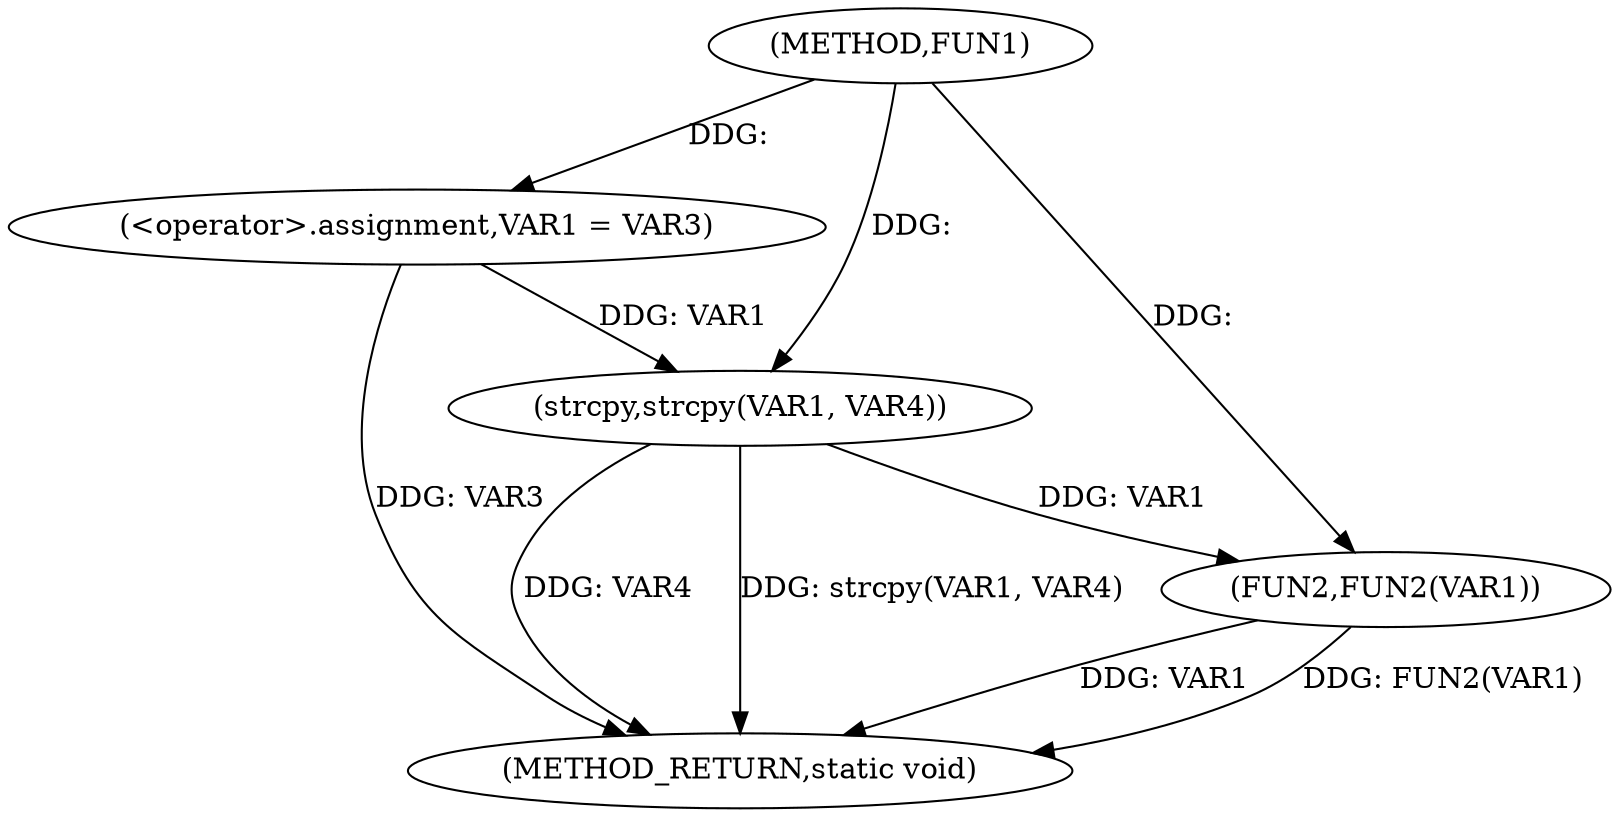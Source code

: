 digraph FUN1 {  
"1000100" [label = "(METHOD,FUN1)" ]
"1000115" [label = "(METHOD_RETURN,static void)" ]
"1000105" [label = "(<operator>.assignment,VAR1 = VAR3)" ]
"1000110" [label = "(strcpy,strcpy(VAR1, VAR4))" ]
"1000113" [label = "(FUN2,FUN2(VAR1))" ]
  "1000105" -> "1000115"  [ label = "DDG: VAR3"] 
  "1000113" -> "1000115"  [ label = "DDG: VAR1"] 
  "1000110" -> "1000115"  [ label = "DDG: VAR4"] 
  "1000113" -> "1000115"  [ label = "DDG: FUN2(VAR1)"] 
  "1000110" -> "1000115"  [ label = "DDG: strcpy(VAR1, VAR4)"] 
  "1000100" -> "1000105"  [ label = "DDG: "] 
  "1000105" -> "1000110"  [ label = "DDG: VAR1"] 
  "1000100" -> "1000110"  [ label = "DDG: "] 
  "1000110" -> "1000113"  [ label = "DDG: VAR1"] 
  "1000100" -> "1000113"  [ label = "DDG: "] 
}
